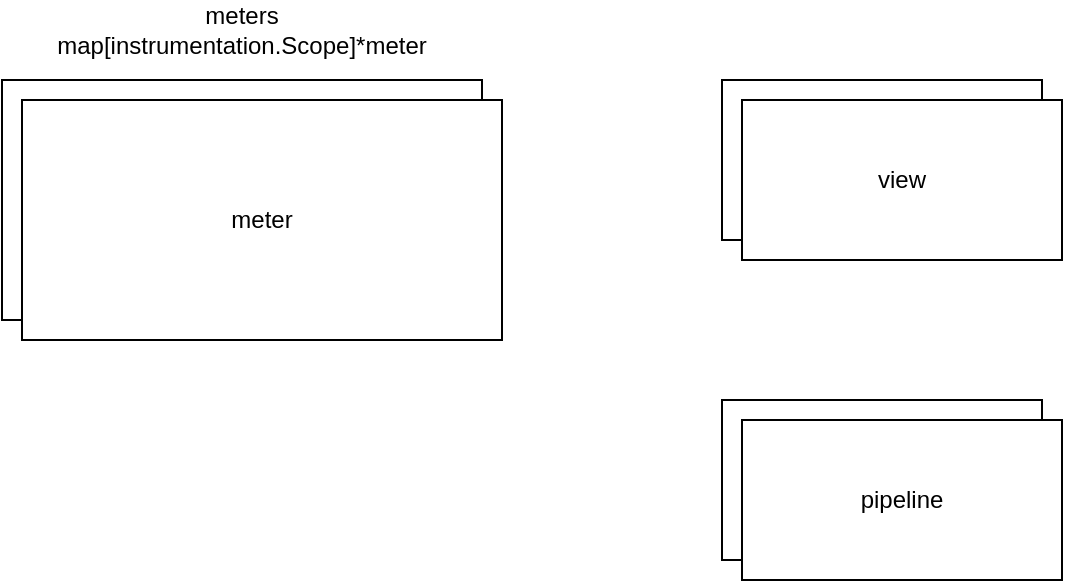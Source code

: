 <mxfile version="20.3.2" type="github"><diagram id="pyfyL9bXM5tNJYCM1sgz" name="Page-1"><mxGraphModel dx="946" dy="621" grid="1" gridSize="10" guides="1" tooltips="1" connect="1" arrows="1" fold="1" page="1" pageScale="1" pageWidth="850" pageHeight="1100" math="0" shadow="0"><root><mxCell id="0"/><mxCell id="1" parent="0"/><mxCell id="_wUV71Dr-p7z-2CHDMfT-1" value="meter" style="rounded=0;whiteSpace=wrap;html=1;" vertex="1" parent="1"><mxGeometry x="120" y="280" width="240" height="120" as="geometry"/></mxCell><mxCell id="_wUV71Dr-p7z-2CHDMfT-2" value="meter" style="rounded=0;whiteSpace=wrap;html=1;" vertex="1" parent="1"><mxGeometry x="130" y="290" width="240" height="120" as="geometry"/></mxCell><mxCell id="_wUV71Dr-p7z-2CHDMfT-3" value="meters&lt;br&gt;map[instrumentation.Scope]*meter" style="text;html=1;strokeColor=none;fillColor=none;align=center;verticalAlign=middle;whiteSpace=wrap;rounded=0;" vertex="1" parent="1"><mxGeometry x="210" y="240" width="60" height="30" as="geometry"/></mxCell><mxCell id="_wUV71Dr-p7z-2CHDMfT-4" value="view" style="rounded=0;whiteSpace=wrap;html=1;" vertex="1" parent="1"><mxGeometry x="480" y="280" width="160" height="80" as="geometry"/></mxCell><mxCell id="_wUV71Dr-p7z-2CHDMfT-5" value="view" style="rounded=0;whiteSpace=wrap;html=1;" vertex="1" parent="1"><mxGeometry x="490" y="290" width="160" height="80" as="geometry"/></mxCell><mxCell id="_wUV71Dr-p7z-2CHDMfT-6" value="view" style="rounded=0;whiteSpace=wrap;html=1;" vertex="1" parent="1"><mxGeometry x="480" y="440" width="160" height="80" as="geometry"/></mxCell><mxCell id="_wUV71Dr-p7z-2CHDMfT-7" value="pipeline" style="rounded=0;whiteSpace=wrap;html=1;" vertex="1" parent="1"><mxGeometry x="490" y="450" width="160" height="80" as="geometry"/></mxCell></root></mxGraphModel></diagram></mxfile>